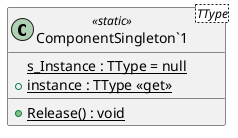 @startuml
class "ComponentSingleton`1"<TType> <<static>> {
    {static} s_Instance : TType = null
    + {static} instance : TType <<get>>
    + {static} Release() : void
}
@enduml
